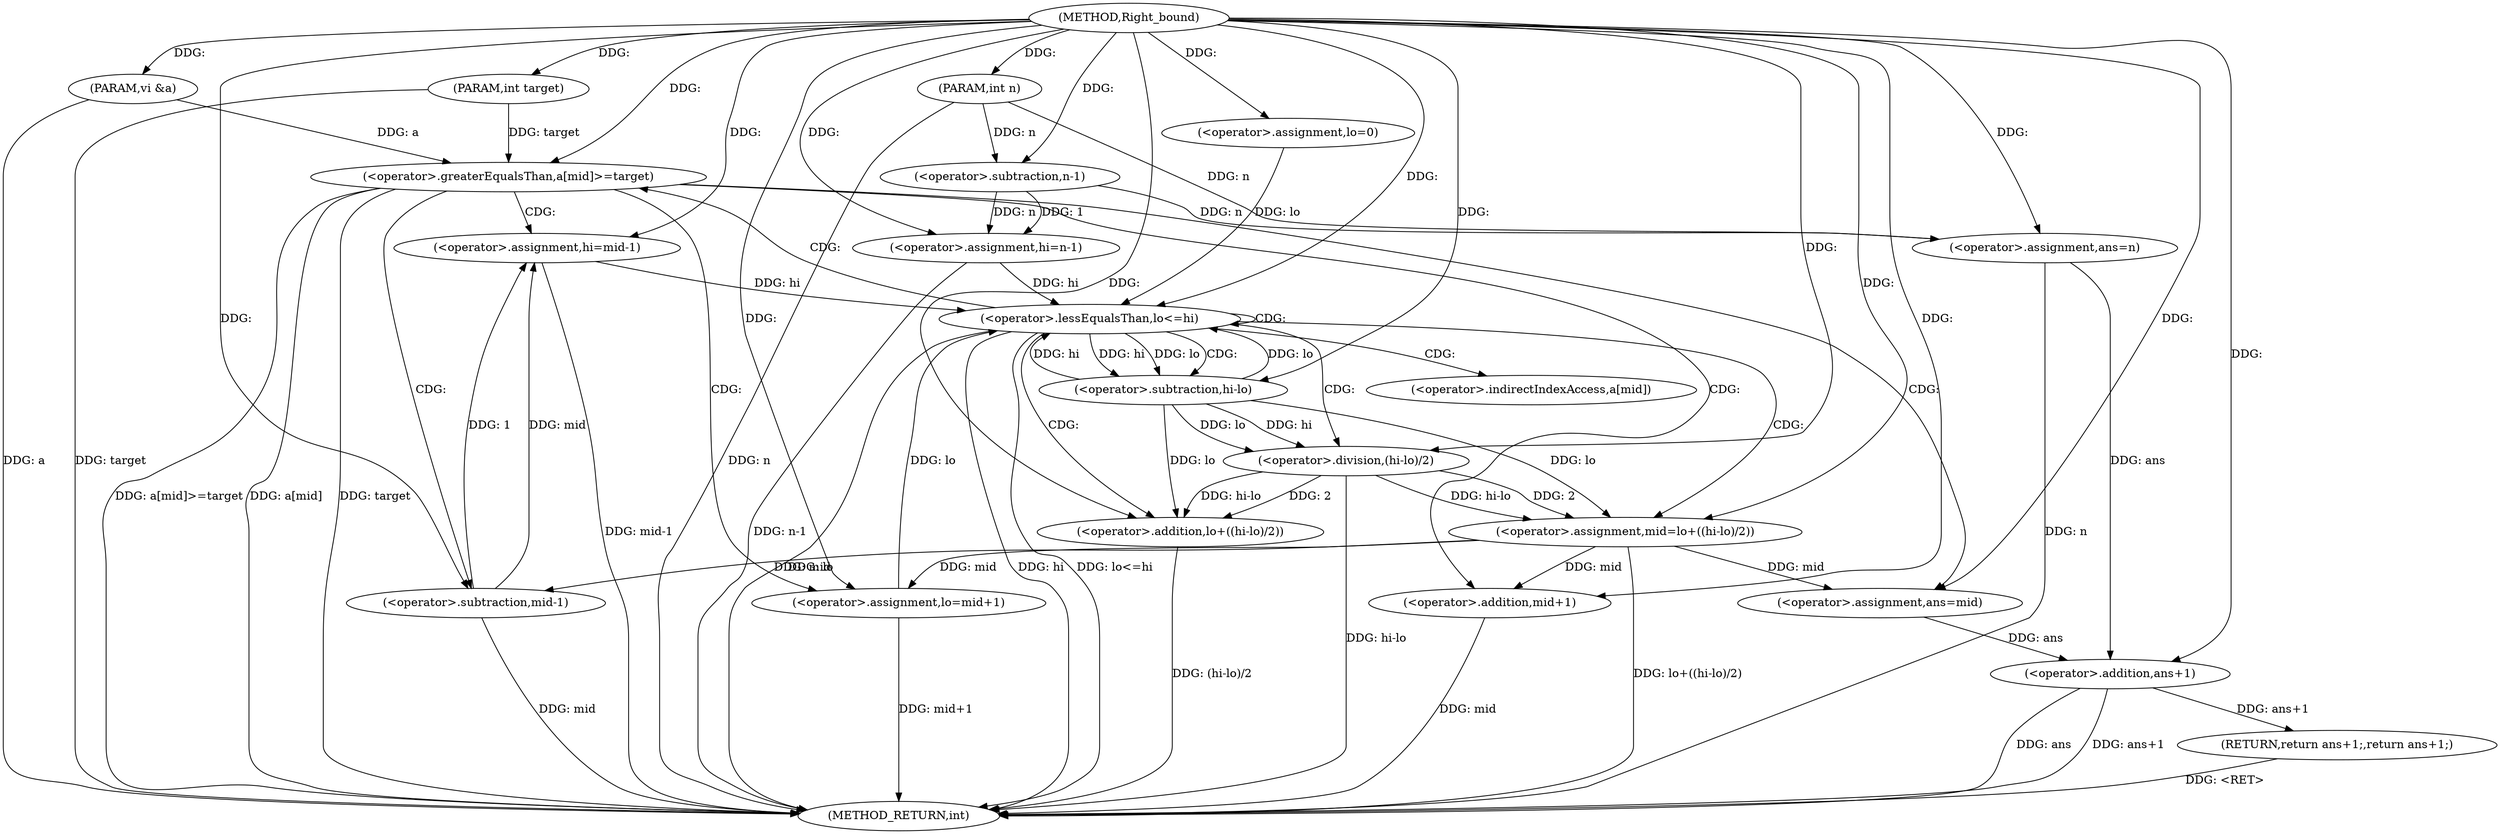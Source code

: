 digraph "Right_bound" {  
"1000470" [label = "(METHOD,Right_bound)" ]
"1000530" [label = "(METHOD_RETURN,int)" ]
"1000471" [label = "(PARAM,vi &a)" ]
"1000472" [label = "(PARAM,int n)" ]
"1000473" [label = "(PARAM,int target)" ]
"1000476" [label = "(<operator>.assignment,lo=0)" ]
"1000480" [label = "(<operator>.assignment,hi=n-1)" ]
"1000487" [label = "(<operator>.assignment,ans=n)" ]
"1000526" [label = "(RETURN,return ans+1;,return ans+1;)" ]
"1000491" [label = "(<operator>.lessEqualsThan,lo<=hi)" ]
"1000527" [label = "(<operator>.addition,ans+1)" ]
"1000482" [label = "(<operator>.subtraction,n-1)" ]
"1000495" [label = "(<operator>.assignment,mid=lo+((hi-lo)/2))" ]
"1000505" [label = "(<operator>.greaterEqualsThan,a[mid]>=target)" ]
"1000497" [label = "(<operator>.addition,lo+((hi-lo)/2))" ]
"1000511" [label = "(<operator>.assignment,ans=mid)" ]
"1000514" [label = "(<operator>.assignment,hi=mid-1)" ]
"1000499" [label = "(<operator>.division,(hi-lo)/2)" ]
"1000521" [label = "(<operator>.assignment,lo=mid+1)" ]
"1000500" [label = "(<operator>.subtraction,hi-lo)" ]
"1000516" [label = "(<operator>.subtraction,mid-1)" ]
"1000523" [label = "(<operator>.addition,mid+1)" ]
"1000506" [label = "(<operator>.indirectIndexAccess,a[mid])" ]
  "1000526" -> "1000530"  [ label = "DDG: <RET>"] 
  "1000471" -> "1000530"  [ label = "DDG: a"] 
  "1000472" -> "1000530"  [ label = "DDG: n"] 
  "1000473" -> "1000530"  [ label = "DDG: target"] 
  "1000480" -> "1000530"  [ label = "DDG: n-1"] 
  "1000487" -> "1000530"  [ label = "DDG: n"] 
  "1000491" -> "1000530"  [ label = "DDG: lo"] 
  "1000491" -> "1000530"  [ label = "DDG: hi"] 
  "1000491" -> "1000530"  [ label = "DDG: lo<=hi"] 
  "1000527" -> "1000530"  [ label = "DDG: ans"] 
  "1000527" -> "1000530"  [ label = "DDG: ans+1"] 
  "1000499" -> "1000530"  [ label = "DDG: hi-lo"] 
  "1000497" -> "1000530"  [ label = "DDG: (hi-lo)/2"] 
  "1000495" -> "1000530"  [ label = "DDG: lo+((hi-lo)/2)"] 
  "1000505" -> "1000530"  [ label = "DDG: a[mid]"] 
  "1000505" -> "1000530"  [ label = "DDG: target"] 
  "1000505" -> "1000530"  [ label = "DDG: a[mid]>=target"] 
  "1000523" -> "1000530"  [ label = "DDG: mid"] 
  "1000521" -> "1000530"  [ label = "DDG: mid+1"] 
  "1000516" -> "1000530"  [ label = "DDG: mid"] 
  "1000514" -> "1000530"  [ label = "DDG: mid-1"] 
  "1000470" -> "1000471"  [ label = "DDG: "] 
  "1000470" -> "1000472"  [ label = "DDG: "] 
  "1000470" -> "1000473"  [ label = "DDG: "] 
  "1000470" -> "1000476"  [ label = "DDG: "] 
  "1000482" -> "1000480"  [ label = "DDG: 1"] 
  "1000482" -> "1000480"  [ label = "DDG: n"] 
  "1000482" -> "1000487"  [ label = "DDG: n"] 
  "1000472" -> "1000487"  [ label = "DDG: n"] 
  "1000470" -> "1000487"  [ label = "DDG: "] 
  "1000527" -> "1000526"  [ label = "DDG: ans+1"] 
  "1000470" -> "1000480"  [ label = "DDG: "] 
  "1000487" -> "1000527"  [ label = "DDG: ans"] 
  "1000511" -> "1000527"  [ label = "DDG: ans"] 
  "1000470" -> "1000527"  [ label = "DDG: "] 
  "1000472" -> "1000482"  [ label = "DDG: n"] 
  "1000470" -> "1000482"  [ label = "DDG: "] 
  "1000476" -> "1000491"  [ label = "DDG: lo"] 
  "1000521" -> "1000491"  [ label = "DDG: lo"] 
  "1000470" -> "1000491"  [ label = "DDG: "] 
  "1000500" -> "1000491"  [ label = "DDG: lo"] 
  "1000480" -> "1000491"  [ label = "DDG: hi"] 
  "1000500" -> "1000491"  [ label = "DDG: hi"] 
  "1000514" -> "1000491"  [ label = "DDG: hi"] 
  "1000500" -> "1000495"  [ label = "DDG: lo"] 
  "1000470" -> "1000495"  [ label = "DDG: "] 
  "1000499" -> "1000495"  [ label = "DDG: 2"] 
  "1000499" -> "1000495"  [ label = "DDG: hi-lo"] 
  "1000500" -> "1000497"  [ label = "DDG: lo"] 
  "1000470" -> "1000497"  [ label = "DDG: "] 
  "1000499" -> "1000497"  [ label = "DDG: 2"] 
  "1000499" -> "1000497"  [ label = "DDG: hi-lo"] 
  "1000471" -> "1000505"  [ label = "DDG: a"] 
  "1000473" -> "1000505"  [ label = "DDG: target"] 
  "1000470" -> "1000505"  [ label = "DDG: "] 
  "1000495" -> "1000511"  [ label = "DDG: mid"] 
  "1000470" -> "1000511"  [ label = "DDG: "] 
  "1000516" -> "1000514"  [ label = "DDG: 1"] 
  "1000516" -> "1000514"  [ label = "DDG: mid"] 
  "1000500" -> "1000499"  [ label = "DDG: lo"] 
  "1000500" -> "1000499"  [ label = "DDG: hi"] 
  "1000470" -> "1000499"  [ label = "DDG: "] 
  "1000470" -> "1000514"  [ label = "DDG: "] 
  "1000495" -> "1000521"  [ label = "DDG: mid"] 
  "1000470" -> "1000521"  [ label = "DDG: "] 
  "1000491" -> "1000500"  [ label = "DDG: hi"] 
  "1000470" -> "1000500"  [ label = "DDG: "] 
  "1000491" -> "1000500"  [ label = "DDG: lo"] 
  "1000470" -> "1000516"  [ label = "DDG: "] 
  "1000495" -> "1000516"  [ label = "DDG: mid"] 
  "1000495" -> "1000523"  [ label = "DDG: mid"] 
  "1000470" -> "1000523"  [ label = "DDG: "] 
  "1000491" -> "1000495"  [ label = "CDG: "] 
  "1000491" -> "1000497"  [ label = "CDG: "] 
  "1000491" -> "1000499"  [ label = "CDG: "] 
  "1000491" -> "1000506"  [ label = "CDG: "] 
  "1000491" -> "1000491"  [ label = "CDG: "] 
  "1000491" -> "1000505"  [ label = "CDG: "] 
  "1000491" -> "1000500"  [ label = "CDG: "] 
  "1000505" -> "1000516"  [ label = "CDG: "] 
  "1000505" -> "1000523"  [ label = "CDG: "] 
  "1000505" -> "1000514"  [ label = "CDG: "] 
  "1000505" -> "1000521"  [ label = "CDG: "] 
  "1000505" -> "1000511"  [ label = "CDG: "] 
}
